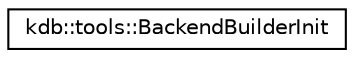 digraph "Graphical Class Hierarchy"
{
 // LATEX_PDF_SIZE
  edge [fontname="Helvetica",fontsize="10",labelfontname="Helvetica",labelfontsize="10"];
  node [fontname="Helvetica",fontsize="10",shape=record];
  rankdir="LR";
  Node0 [label="kdb::tools::BackendBuilderInit",height=0.2,width=0.4,color="black", fillcolor="white", style="filled",URL="$classkdb_1_1tools_1_1BackendBuilderInit.html",tooltip="Used as argument of constructor of *BackendBuilder."];
}
